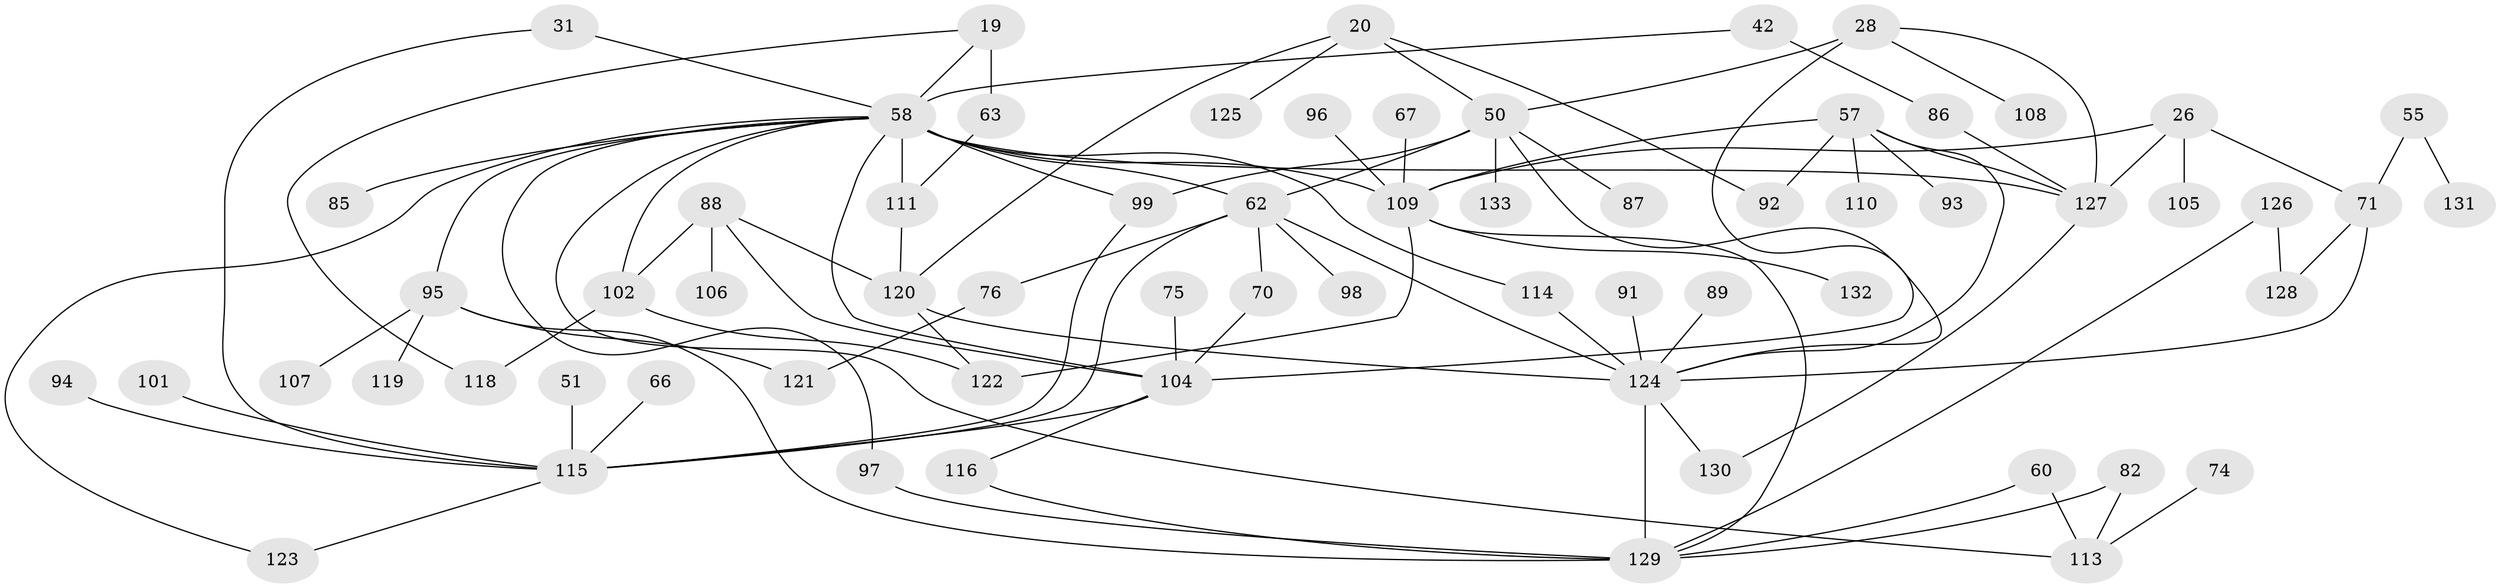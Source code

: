 // original degree distribution, {7: 0.03007518796992481, 6: 0.015037593984962405, 5: 0.09022556390977443, 3: 0.22556390977443608, 4: 0.09774436090225563, 2: 0.2932330827067669, 1: 0.24060150375939848, 8: 0.007518796992481203}
// Generated by graph-tools (version 1.1) at 2025/42/03/09/25 04:42:31]
// undirected, 66 vertices, 98 edges
graph export_dot {
graph [start="1"]
  node [color=gray90,style=filled];
  19;
  20;
  26;
  28;
  31;
  42;
  50 [super="+10"];
  51;
  55;
  57 [super="+46"];
  58 [super="+52+21"];
  60;
  62 [super="+45+59+43"];
  63 [super="+36"];
  66;
  67;
  70;
  71 [super="+34"];
  74;
  75;
  76;
  82;
  85;
  86;
  87;
  88 [super="+18"];
  89;
  91;
  92;
  93;
  94;
  95;
  96;
  97 [super="+14+44"];
  98 [super="+77"];
  99 [super="+24+32"];
  101;
  102 [super="+64"];
  104 [super="+80+100"];
  105;
  106;
  107;
  108;
  109 [super="+40"];
  110;
  111 [super="+54"];
  113 [super="+37"];
  114 [super="+72"];
  115 [super="+33+27"];
  116;
  118;
  119;
  120 [super="+23+78"];
  121;
  122 [super="+117"];
  123 [super="+69+84"];
  124 [super="+83+47+65+103"];
  125;
  126;
  127 [super="+7+39"];
  128;
  129 [super="+41+112+73+90"];
  130 [super="+53"];
  131;
  132 [super="+68"];
  133;
  19 -- 63 [weight=2];
  19 -- 118;
  19 -- 58;
  20 -- 125;
  20 -- 92;
  20 -- 50;
  20 -- 120;
  26 -- 105;
  26 -- 71 [weight=2];
  26 -- 127;
  26 -- 109;
  28 -- 108;
  28 -- 50;
  28 -- 127;
  28 -- 104;
  31 -- 58;
  31 -- 115;
  42 -- 86;
  42 -- 58;
  50 -- 87;
  50 -- 133;
  50 -- 99 [weight=2];
  50 -- 124;
  50 -- 62;
  51 -- 115;
  55 -- 131;
  55 -- 71;
  57 -- 127 [weight=2];
  57 -- 92;
  57 -- 93;
  57 -- 110;
  57 -- 124;
  57 -- 109;
  58 -- 97;
  58 -- 95;
  58 -- 102;
  58 -- 104 [weight=2];
  58 -- 109 [weight=2];
  58 -- 127 [weight=2];
  58 -- 85;
  58 -- 99;
  58 -- 113;
  58 -- 62 [weight=4];
  58 -- 111;
  58 -- 123;
  58 -- 114;
  60 -- 113;
  60 -- 129;
  62 -- 98 [weight=2];
  62 -- 115;
  62 -- 124 [weight=2];
  62 -- 70;
  62 -- 76;
  63 -- 111;
  66 -- 115;
  67 -- 109;
  70 -- 104;
  71 -- 128;
  71 -- 124;
  74 -- 113;
  75 -- 104;
  76 -- 121;
  82 -- 113;
  82 -- 129;
  86 -- 127;
  88 -- 102 [weight=2];
  88 -- 106;
  88 -- 104;
  88 -- 120;
  89 -- 124;
  91 -- 124;
  94 -- 115;
  95 -- 107;
  95 -- 119;
  95 -- 121;
  95 -- 129;
  96 -- 109;
  97 -- 129;
  99 -- 115;
  101 -- 115;
  102 -- 118;
  102 -- 122;
  104 -- 116;
  104 -- 115;
  109 -- 132 [weight=2];
  109 -- 129;
  109 -- 122;
  111 -- 120;
  114 -- 124;
  115 -- 123;
  116 -- 129;
  120 -- 122;
  120 -- 124;
  124 -- 129 [weight=2];
  124 -- 130;
  126 -- 128;
  126 -- 129;
  127 -- 130;
}
